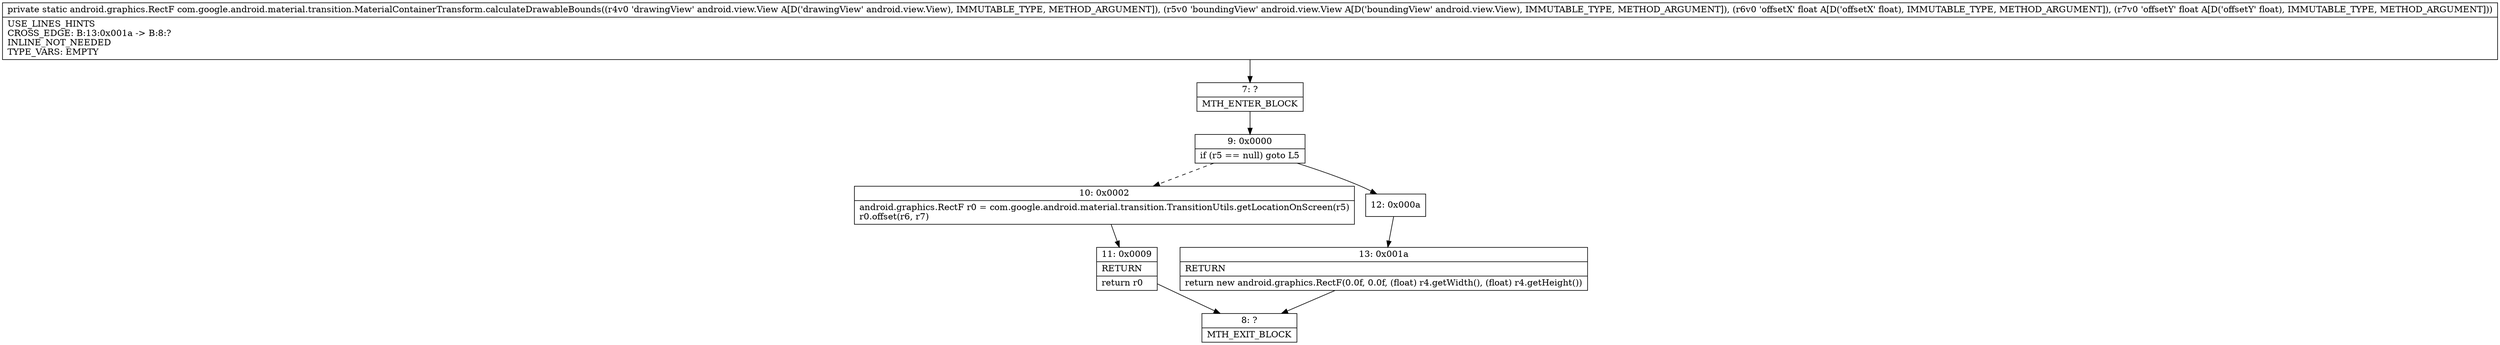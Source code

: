 digraph "CFG forcom.google.android.material.transition.MaterialContainerTransform.calculateDrawableBounds(Landroid\/view\/View;Landroid\/view\/View;FF)Landroid\/graphics\/RectF;" {
Node_7 [shape=record,label="{7\:\ ?|MTH_ENTER_BLOCK\l}"];
Node_9 [shape=record,label="{9\:\ 0x0000|if (r5 == null) goto L5\l}"];
Node_10 [shape=record,label="{10\:\ 0x0002|android.graphics.RectF r0 = com.google.android.material.transition.TransitionUtils.getLocationOnScreen(r5)\lr0.offset(r6, r7)\l}"];
Node_11 [shape=record,label="{11\:\ 0x0009|RETURN\l|return r0\l}"];
Node_8 [shape=record,label="{8\:\ ?|MTH_EXIT_BLOCK\l}"];
Node_12 [shape=record,label="{12\:\ 0x000a}"];
Node_13 [shape=record,label="{13\:\ 0x001a|RETURN\l|return new android.graphics.RectF(0.0f, 0.0f, (float) r4.getWidth(), (float) r4.getHeight())\l}"];
MethodNode[shape=record,label="{private static android.graphics.RectF com.google.android.material.transition.MaterialContainerTransform.calculateDrawableBounds((r4v0 'drawingView' android.view.View A[D('drawingView' android.view.View), IMMUTABLE_TYPE, METHOD_ARGUMENT]), (r5v0 'boundingView' android.view.View A[D('boundingView' android.view.View), IMMUTABLE_TYPE, METHOD_ARGUMENT]), (r6v0 'offsetX' float A[D('offsetX' float), IMMUTABLE_TYPE, METHOD_ARGUMENT]), (r7v0 'offsetY' float A[D('offsetY' float), IMMUTABLE_TYPE, METHOD_ARGUMENT]))  | USE_LINES_HINTS\lCROSS_EDGE: B:13:0x001a \-\> B:8:?\lINLINE_NOT_NEEDED\lTYPE_VARS: EMPTY\l}"];
MethodNode -> Node_7;Node_7 -> Node_9;
Node_9 -> Node_10[style=dashed];
Node_9 -> Node_12;
Node_10 -> Node_11;
Node_11 -> Node_8;
Node_12 -> Node_13;
Node_13 -> Node_8;
}

